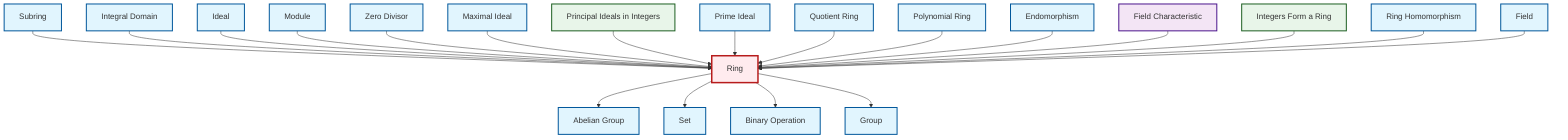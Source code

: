 graph TD
    classDef definition fill:#e1f5fe,stroke:#01579b,stroke-width:2px
    classDef theorem fill:#f3e5f5,stroke:#4a148c,stroke-width:2px
    classDef axiom fill:#fff3e0,stroke:#e65100,stroke-width:2px
    classDef example fill:#e8f5e9,stroke:#1b5e20,stroke-width:2px
    classDef current fill:#ffebee,stroke:#b71c1c,stroke-width:3px
    def-ring-homomorphism["Ring Homomorphism"]:::definition
    def-set["Set"]:::definition
    ex-integers-ring["Integers Form a Ring"]:::example
    def-prime-ideal["Prime Ideal"]:::definition
    ex-principal-ideal["Principal Ideals in Integers"]:::example
    def-maximal-ideal["Maximal Ideal"]:::definition
    def-field["Field"]:::definition
    def-quotient-ring["Quotient Ring"]:::definition
    def-ideal["Ideal"]:::definition
    thm-field-characteristic["Field Characteristic"]:::theorem
    def-module["Module"]:::definition
    def-zero-divisor["Zero Divisor"]:::definition
    def-integral-domain["Integral Domain"]:::definition
    def-ring["Ring"]:::definition
    def-subring["Subring"]:::definition
    def-polynomial-ring["Polynomial Ring"]:::definition
    def-group["Group"]:::definition
    def-binary-operation["Binary Operation"]:::definition
    def-abelian-group["Abelian Group"]:::definition
    def-endomorphism["Endomorphism"]:::definition
    def-subring --> def-ring
    def-integral-domain --> def-ring
    def-ideal --> def-ring
    def-ring --> def-abelian-group
    def-module --> def-ring
    def-zero-divisor --> def-ring
    def-maximal-ideal --> def-ring
    ex-principal-ideal --> def-ring
    def-prime-ideal --> def-ring
    def-quotient-ring --> def-ring
    def-ring --> def-set
    def-ring --> def-binary-operation
    def-polynomial-ring --> def-ring
    def-endomorphism --> def-ring
    thm-field-characteristic --> def-ring
    def-ring --> def-group
    ex-integers-ring --> def-ring
    def-ring-homomorphism --> def-ring
    def-field --> def-ring
    class def-ring current